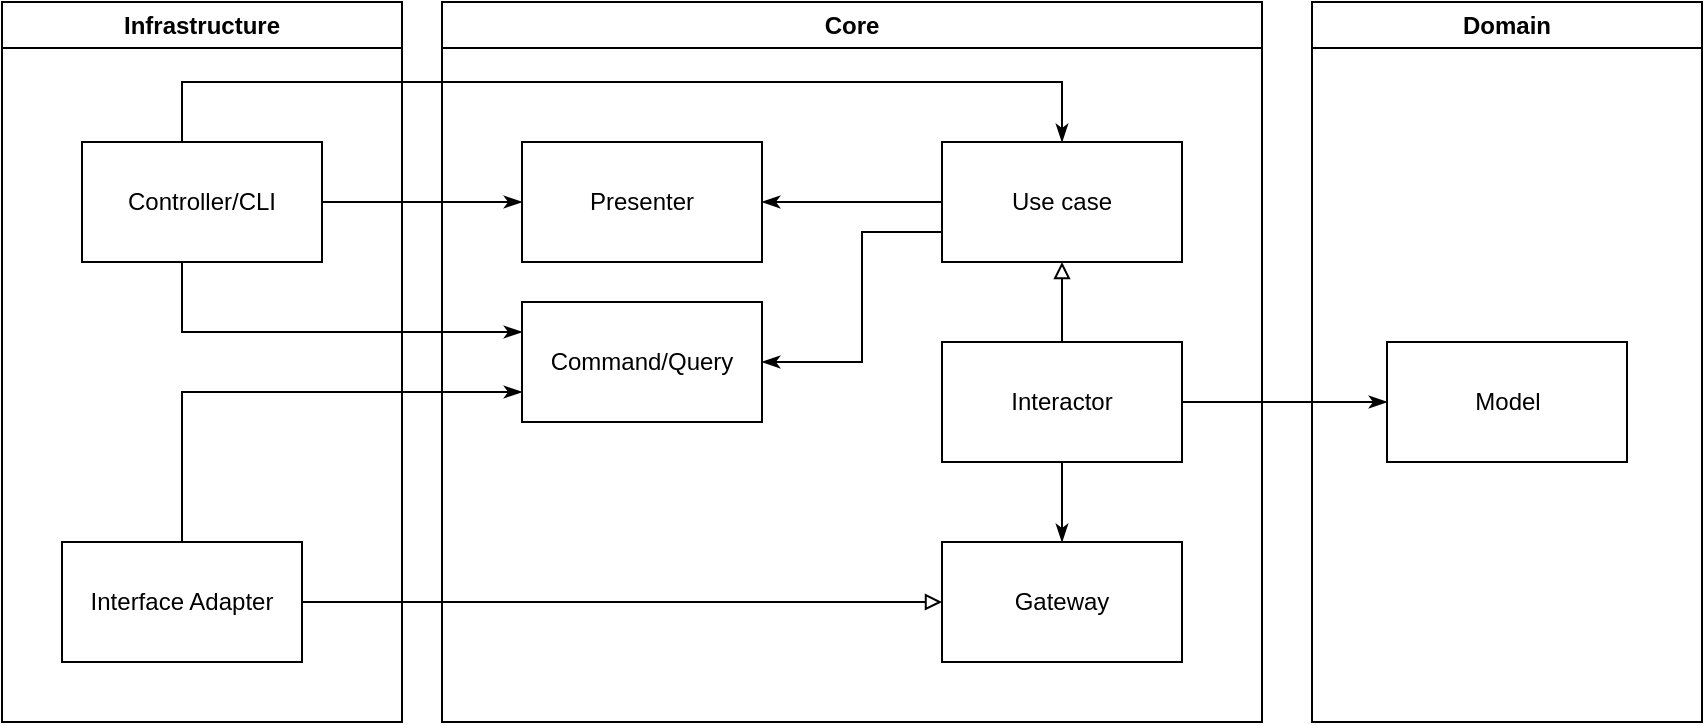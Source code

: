 <mxfile version="20.8.18" type="device"><diagram name="Page 3" id="0"><mxGraphModel dx="1434" dy="792" grid="1" gridSize="10" guides="1" tooltips="1" connect="1" arrows="1" fold="1" page="1" pageScale="1" pageWidth="1169" pageHeight="827" math="0" shadow="0"><root><mxCell id="0"/><mxCell id="1" parent="0"/><mxCell id="ywymCBNKgGdFE7_tZREz-28" style="edgeStyle=orthogonalEdgeStyle;rounded=0;orthogonalLoop=1;jettySize=auto;html=1;endArrow=classicThin;endFill=1;" parent="1" source="ywymCBNKgGdFE7_tZREz-14" target="ywymCBNKgGdFE7_tZREz-16" edge="1"><mxGeometry relative="1" as="geometry"><Array as="points"><mxPoint x="100" y="50"/><mxPoint x="540" y="50"/></Array></mxGeometry></mxCell><mxCell id="ywymCBNKgGdFE7_tZREz-33" style="edgeStyle=orthogonalEdgeStyle;rounded=0;orthogonalLoop=1;jettySize=auto;html=1;entryX=0;entryY=0.25;entryDx=0;entryDy=0;endArrow=classicThin;endFill=1;exitX=0.5;exitY=1;exitDx=0;exitDy=0;" parent="1" source="ywymCBNKgGdFE7_tZREz-14" target="ywymCBNKgGdFE7_tZREz-30" edge="1"><mxGeometry relative="1" as="geometry"><Array as="points"><mxPoint x="100" y="140"/><mxPoint x="100" y="175"/></Array></mxGeometry></mxCell><mxCell id="ywymCBNKgGdFE7_tZREz-34" style="edgeStyle=orthogonalEdgeStyle;rounded=0;orthogonalLoop=1;jettySize=auto;html=1;entryX=0;entryY=0.5;entryDx=0;entryDy=0;endArrow=classicThin;endFill=1;exitX=1;exitY=0.5;exitDx=0;exitDy=0;" parent="1" source="ywymCBNKgGdFE7_tZREz-14" target="ywymCBNKgGdFE7_tZREz-21" edge="1"><mxGeometry relative="1" as="geometry"><Array as="points"><mxPoint x="200" y="110"/><mxPoint x="200" y="110"/></Array></mxGeometry></mxCell><mxCell id="ywymCBNKgGdFE7_tZREz-50" value="" style="edgeStyle=orthogonalEdgeStyle;rounded=0;orthogonalLoop=1;jettySize=auto;html=1;endArrow=classicThin;endFill=1;" parent="1" source="ywymCBNKgGdFE7_tZREz-17" target="ywymCBNKgGdFE7_tZREz-43" edge="1"><mxGeometry relative="1" as="geometry"/></mxCell><mxCell id="ywymCBNKgGdFE7_tZREz-39" value="&lt;div&gt;Core&lt;/div&gt;" style="swimlane;whiteSpace=wrap;html=1;align=center;swimlaneFillColor=none;" parent="1" vertex="1"><mxGeometry x="230" y="10" width="410" height="360" as="geometry"/></mxCell><mxCell id="ywymCBNKgGdFE7_tZREz-18" value="Gateway" style="rounded=0;whiteSpace=wrap;html=1;" parent="ywymCBNKgGdFE7_tZREz-39" vertex="1"><mxGeometry x="250" y="270" width="120" height="60" as="geometry"/></mxCell><mxCell id="ywymCBNKgGdFE7_tZREz-16" value="Use case" style="rounded=0;whiteSpace=wrap;html=1;" parent="ywymCBNKgGdFE7_tZREz-39" vertex="1"><mxGeometry x="250" y="70" width="120" height="60" as="geometry"/></mxCell><mxCell id="ywymCBNKgGdFE7_tZREz-21" value="Presenter" style="rounded=0;whiteSpace=wrap;html=1;" parent="ywymCBNKgGdFE7_tZREz-39" vertex="1"><mxGeometry x="40" y="70" width="120" height="60" as="geometry"/></mxCell><mxCell id="ywymCBNKgGdFE7_tZREz-22" value="" style="edgeStyle=orthogonalEdgeStyle;rounded=0;orthogonalLoop=1;jettySize=auto;html=1;endArrow=classicThin;endFill=1;" parent="ywymCBNKgGdFE7_tZREz-39" source="ywymCBNKgGdFE7_tZREz-16" target="ywymCBNKgGdFE7_tZREz-21" edge="1"><mxGeometry relative="1" as="geometry"/></mxCell><mxCell id="ywymCBNKgGdFE7_tZREz-30" value="&lt;div&gt;Command/Query&lt;/div&gt;" style="rounded=0;whiteSpace=wrap;html=1;" parent="ywymCBNKgGdFE7_tZREz-39" vertex="1"><mxGeometry x="40" y="150" width="120" height="60" as="geometry"/></mxCell><mxCell id="ywymCBNKgGdFE7_tZREz-31" style="edgeStyle=orthogonalEdgeStyle;rounded=0;orthogonalLoop=1;jettySize=auto;html=1;entryX=1;entryY=0.5;entryDx=0;entryDy=0;endArrow=classicThin;endFill=1;exitX=0;exitY=0.75;exitDx=0;exitDy=0;" parent="ywymCBNKgGdFE7_tZREz-39" source="ywymCBNKgGdFE7_tZREz-16" target="ywymCBNKgGdFE7_tZREz-30" edge="1"><mxGeometry relative="1" as="geometry"><Array as="points"><mxPoint x="210" y="115"/><mxPoint x="210" y="180"/></Array></mxGeometry></mxCell><mxCell id="ywymCBNKgGdFE7_tZREz-17" value="Interactor" style="rounded=0;whiteSpace=wrap;html=1;" parent="ywymCBNKgGdFE7_tZREz-39" vertex="1"><mxGeometry x="250" y="170" width="120" height="60" as="geometry"/></mxCell><mxCell id="ywymCBNKgGdFE7_tZREz-23" value="" style="edgeStyle=orthogonalEdgeStyle;rounded=0;orthogonalLoop=1;jettySize=auto;html=1;endArrow=block;endFill=0;" parent="ywymCBNKgGdFE7_tZREz-39" source="ywymCBNKgGdFE7_tZREz-17" target="ywymCBNKgGdFE7_tZREz-16" edge="1"><mxGeometry relative="1" as="geometry"/></mxCell><mxCell id="ywymCBNKgGdFE7_tZREz-24" value="" style="edgeStyle=orthogonalEdgeStyle;rounded=0;orthogonalLoop=1;jettySize=auto;html=1;endArrow=classicThin;endFill=1;entryX=0.5;entryY=0;entryDx=0;entryDy=0;" parent="ywymCBNKgGdFE7_tZREz-39" source="ywymCBNKgGdFE7_tZREz-17" target="ywymCBNKgGdFE7_tZREz-18" edge="1"><mxGeometry relative="1" as="geometry"><Array as="points"/></mxGeometry></mxCell><mxCell id="ywymCBNKgGdFE7_tZREz-40" value="Infrastructure" style="swimlane;whiteSpace=wrap;html=1;align=center;fillStyle=auto;fillColor=default;swimlaneFillColor=none;gradientColor=none;" parent="1" vertex="1"><mxGeometry x="10" y="10" width="200" height="360" as="geometry"><mxRectangle x="140" y="660" width="100" height="30" as="alternateBounds"/></mxGeometry></mxCell><mxCell id="ywymCBNKgGdFE7_tZREz-14" value="&lt;div&gt;Controller/CLI&lt;/div&gt;" style="rounded=0;whiteSpace=wrap;html=1;" parent="ywymCBNKgGdFE7_tZREz-40" vertex="1"><mxGeometry x="40" y="70" width="120" height="60" as="geometry"/></mxCell><mxCell id="ywymCBNKgGdFE7_tZREz-20" value="Interface Adapter" style="rounded=0;whiteSpace=wrap;html=1;" parent="ywymCBNKgGdFE7_tZREz-40" vertex="1"><mxGeometry x="30" y="270" width="120" height="60" as="geometry"/></mxCell><mxCell id="ywymCBNKgGdFE7_tZREz-42" value="&lt;div&gt;Domain&lt;/div&gt;" style="swimlane;whiteSpace=wrap;html=1;align=center;swimlaneFillColor=none;" parent="1" vertex="1"><mxGeometry x="665" y="10" width="195" height="360" as="geometry"><mxRectangle x="795" y="660" width="80" height="30" as="alternateBounds"/></mxGeometry></mxCell><mxCell id="ywymCBNKgGdFE7_tZREz-43" value="Model" style="rounded=0;whiteSpace=wrap;html=1;" parent="ywymCBNKgGdFE7_tZREz-42" vertex="1"><mxGeometry x="37.5" y="170" width="120" height="60" as="geometry"/></mxCell><mxCell id="ywymCBNKgGdFE7_tZREz-26" value="" style="edgeStyle=orthogonalEdgeStyle;rounded=0;orthogonalLoop=1;jettySize=auto;html=1;endArrow=block;endFill=0;" parent="1" source="ywymCBNKgGdFE7_tZREz-20" target="ywymCBNKgGdFE7_tZREz-18" edge="1"><mxGeometry relative="1" as="geometry"/></mxCell><mxCell id="ywymCBNKgGdFE7_tZREz-52" style="edgeStyle=orthogonalEdgeStyle;rounded=0;orthogonalLoop=1;jettySize=auto;html=1;exitX=0.5;exitY=0;exitDx=0;exitDy=0;entryX=0;entryY=0.75;entryDx=0;entryDy=0;endArrow=classicThin;endFill=1;" parent="1" source="ywymCBNKgGdFE7_tZREz-20" target="ywymCBNKgGdFE7_tZREz-30" edge="1"><mxGeometry relative="1" as="geometry"/></mxCell></root></mxGraphModel></diagram></mxfile>